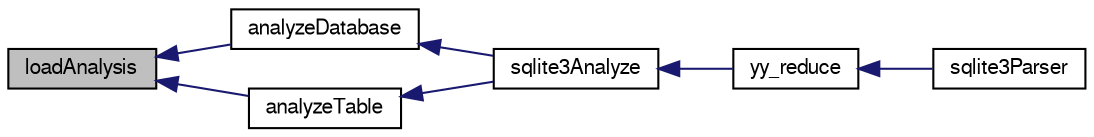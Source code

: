 digraph "loadAnalysis"
{
  edge [fontname="FreeSans",fontsize="10",labelfontname="FreeSans",labelfontsize="10"];
  node [fontname="FreeSans",fontsize="10",shape=record];
  rankdir="LR";
  Node156764 [label="loadAnalysis",height=0.2,width=0.4,color="black", fillcolor="grey75", style="filled", fontcolor="black"];
  Node156764 -> Node156765 [dir="back",color="midnightblue",fontsize="10",style="solid",fontname="FreeSans"];
  Node156765 [label="analyzeDatabase",height=0.2,width=0.4,color="black", fillcolor="white", style="filled",URL="$sqlite3_8c.html#a19f2a630f42aaa010d1b47b81f8cea18"];
  Node156765 -> Node156766 [dir="back",color="midnightblue",fontsize="10",style="solid",fontname="FreeSans"];
  Node156766 [label="sqlite3Analyze",height=0.2,width=0.4,color="black", fillcolor="white", style="filled",URL="$sqlite3_8c.html#ac696deb1ccaae3fa855cfbd0bfd4d048"];
  Node156766 -> Node156767 [dir="back",color="midnightblue",fontsize="10",style="solid",fontname="FreeSans"];
  Node156767 [label="yy_reduce",height=0.2,width=0.4,color="black", fillcolor="white", style="filled",URL="$sqlite3_8c.html#a7c419a9b25711c666a9a2449ef377f14"];
  Node156767 -> Node156768 [dir="back",color="midnightblue",fontsize="10",style="solid",fontname="FreeSans"];
  Node156768 [label="sqlite3Parser",height=0.2,width=0.4,color="black", fillcolor="white", style="filled",URL="$sqlite3_8c.html#a0327d71a5fabe0b6a343d78a2602e72a"];
  Node156764 -> Node156769 [dir="back",color="midnightblue",fontsize="10",style="solid",fontname="FreeSans"];
  Node156769 [label="analyzeTable",height=0.2,width=0.4,color="black", fillcolor="white", style="filled",URL="$sqlite3_8c.html#a85f18bcf2d42d5d6ae3033b0c49144b6"];
  Node156769 -> Node156766 [dir="back",color="midnightblue",fontsize="10",style="solid",fontname="FreeSans"];
}
